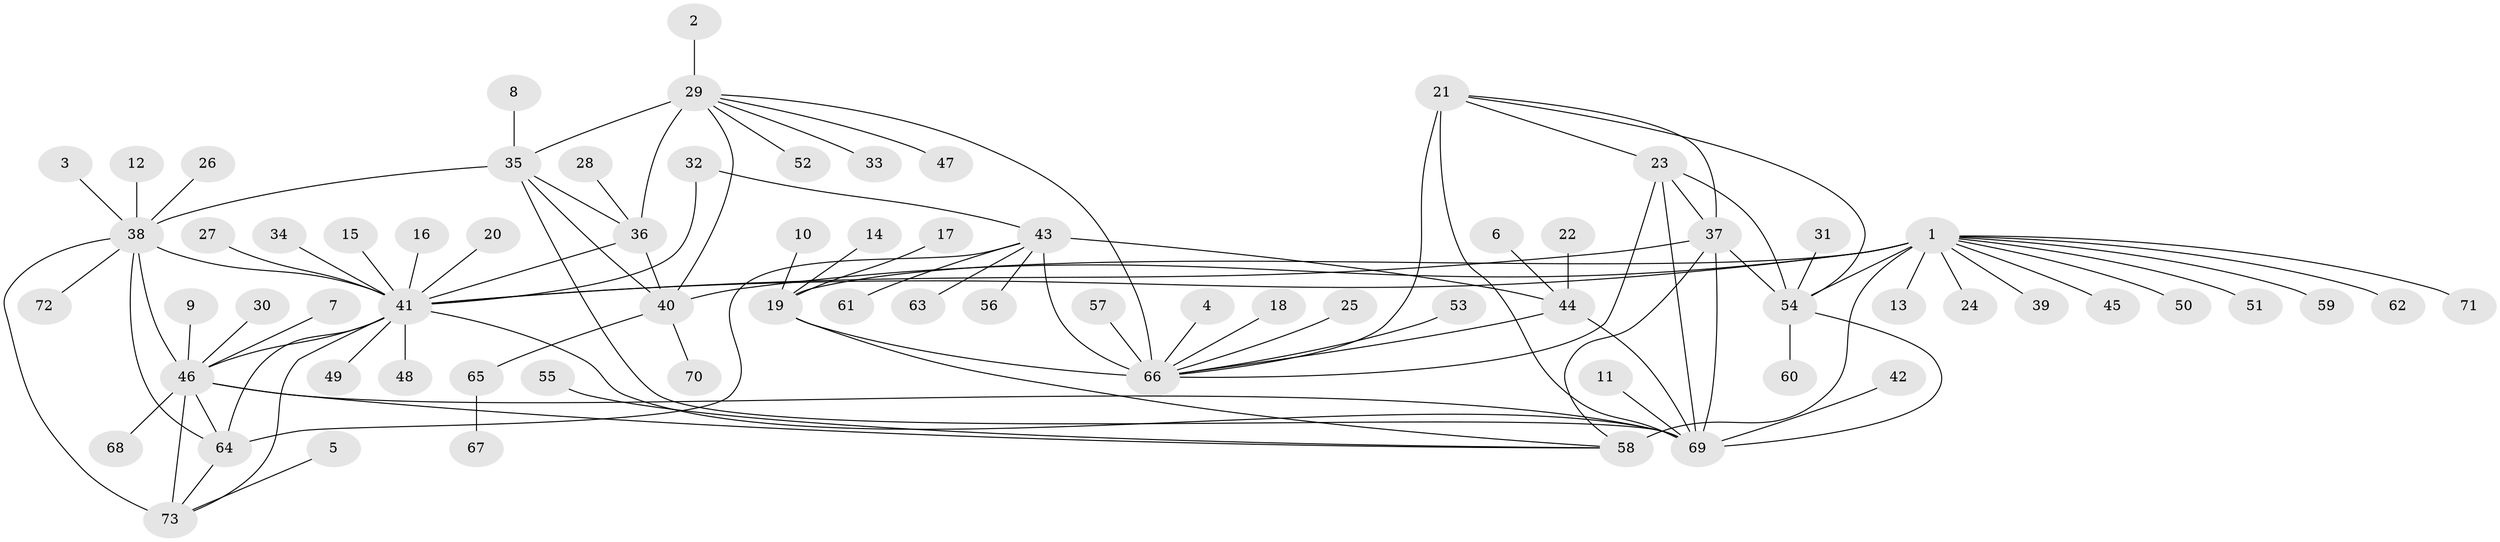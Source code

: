 // original degree distribution, {11: 0.034482758620689655, 8: 0.041379310344827586, 9: 0.06896551724137931, 10: 0.034482758620689655, 16: 0.006896551724137931, 12: 0.013793103448275862, 6: 0.027586206896551724, 13: 0.006896551724137931, 7: 0.006896551724137931, 1: 0.6206896551724138, 2: 0.10344827586206896, 4: 0.013793103448275862, 3: 0.013793103448275862, 5: 0.006896551724137931}
// Generated by graph-tools (version 1.1) at 2025/50/03/09/25 03:50:33]
// undirected, 73 vertices, 103 edges
graph export_dot {
graph [start="1"]
  node [color=gray90,style=filled];
  1;
  2;
  3;
  4;
  5;
  6;
  7;
  8;
  9;
  10;
  11;
  12;
  13;
  14;
  15;
  16;
  17;
  18;
  19;
  20;
  21;
  22;
  23;
  24;
  25;
  26;
  27;
  28;
  29;
  30;
  31;
  32;
  33;
  34;
  35;
  36;
  37;
  38;
  39;
  40;
  41;
  42;
  43;
  44;
  45;
  46;
  47;
  48;
  49;
  50;
  51;
  52;
  53;
  54;
  55;
  56;
  57;
  58;
  59;
  60;
  61;
  62;
  63;
  64;
  65;
  66;
  67;
  68;
  69;
  70;
  71;
  72;
  73;
  1 -- 13 [weight=1.0];
  1 -- 19 [weight=4.0];
  1 -- 24 [weight=1.0];
  1 -- 39 [weight=1.0];
  1 -- 40 [weight=1.0];
  1 -- 41 [weight=1.0];
  1 -- 45 [weight=1.0];
  1 -- 50 [weight=1.0];
  1 -- 51 [weight=1.0];
  1 -- 54 [weight=1.0];
  1 -- 58 [weight=8.0];
  1 -- 59 [weight=1.0];
  1 -- 62 [weight=1.0];
  1 -- 71 [weight=1.0];
  2 -- 29 [weight=1.0];
  3 -- 38 [weight=1.0];
  4 -- 66 [weight=1.0];
  5 -- 73 [weight=1.0];
  6 -- 44 [weight=1.0];
  7 -- 46 [weight=1.0];
  8 -- 35 [weight=1.0];
  9 -- 46 [weight=1.0];
  10 -- 19 [weight=1.0];
  11 -- 69 [weight=1.0];
  12 -- 38 [weight=1.0];
  14 -- 19 [weight=1.0];
  15 -- 41 [weight=1.0];
  16 -- 41 [weight=1.0];
  17 -- 19 [weight=1.0];
  18 -- 66 [weight=1.0];
  19 -- 58 [weight=2.0];
  19 -- 66 [weight=1.0];
  20 -- 41 [weight=1.0];
  21 -- 23 [weight=1.0];
  21 -- 37 [weight=1.0];
  21 -- 54 [weight=1.0];
  21 -- 66 [weight=1.0];
  21 -- 69 [weight=3.0];
  22 -- 44 [weight=1.0];
  23 -- 37 [weight=1.0];
  23 -- 54 [weight=1.0];
  23 -- 66 [weight=1.0];
  23 -- 69 [weight=3.0];
  25 -- 66 [weight=1.0];
  26 -- 38 [weight=1.0];
  27 -- 41 [weight=1.0];
  28 -- 36 [weight=1.0];
  29 -- 33 [weight=1.0];
  29 -- 35 [weight=4.0];
  29 -- 36 [weight=4.0];
  29 -- 40 [weight=4.0];
  29 -- 47 [weight=1.0];
  29 -- 52 [weight=1.0];
  29 -- 66 [weight=1.0];
  30 -- 46 [weight=1.0];
  31 -- 54 [weight=1.0];
  32 -- 41 [weight=1.0];
  32 -- 43 [weight=1.0];
  34 -- 41 [weight=1.0];
  35 -- 36 [weight=1.0];
  35 -- 38 [weight=1.0];
  35 -- 40 [weight=1.0];
  35 -- 69 [weight=1.0];
  36 -- 40 [weight=1.0];
  36 -- 41 [weight=1.0];
  37 -- 41 [weight=1.0];
  37 -- 54 [weight=1.0];
  37 -- 58 [weight=1.0];
  37 -- 69 [weight=3.0];
  38 -- 41 [weight=1.0];
  38 -- 46 [weight=3.0];
  38 -- 64 [weight=1.0];
  38 -- 72 [weight=1.0];
  38 -- 73 [weight=1.0];
  40 -- 65 [weight=1.0];
  40 -- 70 [weight=1.0];
  41 -- 46 [weight=3.0];
  41 -- 48 [weight=1.0];
  41 -- 49 [weight=1.0];
  41 -- 64 [weight=1.0];
  41 -- 69 [weight=1.0];
  41 -- 73 [weight=1.0];
  42 -- 69 [weight=1.0];
  43 -- 44 [weight=2.0];
  43 -- 56 [weight=1.0];
  43 -- 61 [weight=1.0];
  43 -- 63 [weight=1.0];
  43 -- 64 [weight=1.0];
  43 -- 66 [weight=8.0];
  44 -- 66 [weight=4.0];
  44 -- 69 [weight=1.0];
  46 -- 58 [weight=1.0];
  46 -- 64 [weight=3.0];
  46 -- 68 [weight=1.0];
  46 -- 69 [weight=1.0];
  46 -- 73 [weight=3.0];
  53 -- 66 [weight=1.0];
  54 -- 60 [weight=1.0];
  54 -- 69 [weight=3.0];
  55 -- 58 [weight=1.0];
  57 -- 66 [weight=1.0];
  64 -- 73 [weight=1.0];
  65 -- 67 [weight=1.0];
}
